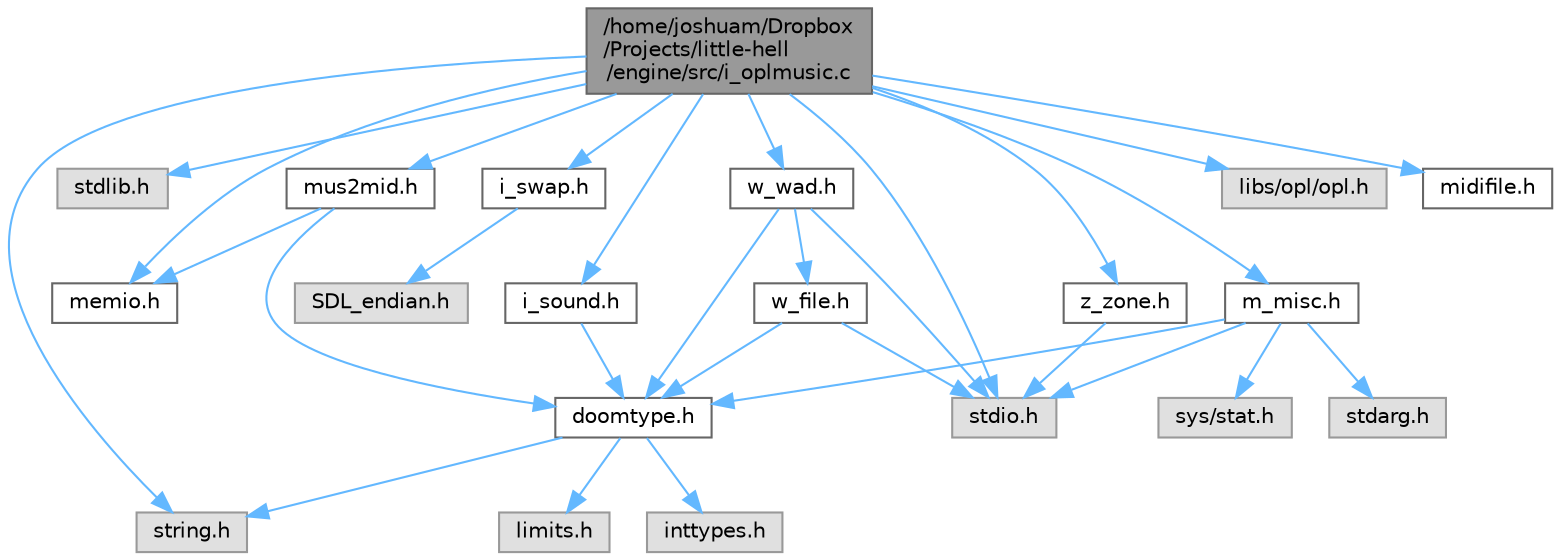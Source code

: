 digraph "/home/joshuam/Dropbox/Projects/little-hell/engine/src/i_oplmusic.c"
{
 // LATEX_PDF_SIZE
  bgcolor="transparent";
  edge [fontname=Helvetica,fontsize=10,labelfontname=Helvetica,labelfontsize=10];
  node [fontname=Helvetica,fontsize=10,shape=box,height=0.2,width=0.4];
  Node1 [label="/home/joshuam/Dropbox\l/Projects/little-hell\l/engine/src/i_oplmusic.c",height=0.2,width=0.4,color="gray40", fillcolor="grey60", style="filled", fontcolor="black",tooltip=" "];
  Node1 -> Node2 [color="steelblue1",style="solid"];
  Node2 [label="stdio.h",height=0.2,width=0.4,color="grey60", fillcolor="#E0E0E0", style="filled",tooltip=" "];
  Node1 -> Node3 [color="steelblue1",style="solid"];
  Node3 [label="stdlib.h",height=0.2,width=0.4,color="grey60", fillcolor="#E0E0E0", style="filled",tooltip=" "];
  Node1 -> Node4 [color="steelblue1",style="solid"];
  Node4 [label="string.h",height=0.2,width=0.4,color="grey60", fillcolor="#E0E0E0", style="filled",tooltip=" "];
  Node1 -> Node5 [color="steelblue1",style="solid"];
  Node5 [label="memio.h",height=0.2,width=0.4,color="grey40", fillcolor="white", style="filled",URL="$memio_8h.html",tooltip=" "];
  Node1 -> Node6 [color="steelblue1",style="solid"];
  Node6 [label="mus2mid.h",height=0.2,width=0.4,color="grey40", fillcolor="white", style="filled",URL="$mus2mid_8h.html",tooltip=" "];
  Node6 -> Node7 [color="steelblue1",style="solid"];
  Node7 [label="doomtype.h",height=0.2,width=0.4,color="grey40", fillcolor="white", style="filled",URL="$doomtype_8h.html",tooltip=" "];
  Node7 -> Node4 [color="steelblue1",style="solid"];
  Node7 -> Node8 [color="steelblue1",style="solid"];
  Node8 [label="inttypes.h",height=0.2,width=0.4,color="grey60", fillcolor="#E0E0E0", style="filled",tooltip=" "];
  Node7 -> Node9 [color="steelblue1",style="solid"];
  Node9 [label="limits.h",height=0.2,width=0.4,color="grey60", fillcolor="#E0E0E0", style="filled",tooltip=" "];
  Node6 -> Node5 [color="steelblue1",style="solid"];
  Node1 -> Node10 [color="steelblue1",style="solid"];
  Node10 [label="i_sound.h",height=0.2,width=0.4,color="grey40", fillcolor="white", style="filled",URL="$i__sound_8h.html",tooltip=" "];
  Node10 -> Node7 [color="steelblue1",style="solid"];
  Node1 -> Node11 [color="steelblue1",style="solid"];
  Node11 [label="i_swap.h",height=0.2,width=0.4,color="grey40", fillcolor="white", style="filled",URL="$i__swap_8h.html",tooltip=" "];
  Node11 -> Node12 [color="steelblue1",style="solid"];
  Node12 [label="SDL_endian.h",height=0.2,width=0.4,color="grey60", fillcolor="#E0E0E0", style="filled",tooltip=" "];
  Node1 -> Node13 [color="steelblue1",style="solid"];
  Node13 [label="m_misc.h",height=0.2,width=0.4,color="grey40", fillcolor="white", style="filled",URL="$m__misc_8h.html",tooltip=" "];
  Node13 -> Node2 [color="steelblue1",style="solid"];
  Node13 -> Node14 [color="steelblue1",style="solid"];
  Node14 [label="stdarg.h",height=0.2,width=0.4,color="grey60", fillcolor="#E0E0E0", style="filled",tooltip=" "];
  Node13 -> Node15 [color="steelblue1",style="solid"];
  Node15 [label="sys/stat.h",height=0.2,width=0.4,color="grey60", fillcolor="#E0E0E0", style="filled",tooltip=" "];
  Node13 -> Node7 [color="steelblue1",style="solid"];
  Node1 -> Node16 [color="steelblue1",style="solid"];
  Node16 [label="w_wad.h",height=0.2,width=0.4,color="grey40", fillcolor="white", style="filled",URL="$w__wad_8h.html",tooltip=" "];
  Node16 -> Node2 [color="steelblue1",style="solid"];
  Node16 -> Node7 [color="steelblue1",style="solid"];
  Node16 -> Node17 [color="steelblue1",style="solid"];
  Node17 [label="w_file.h",height=0.2,width=0.4,color="grey40", fillcolor="white", style="filled",URL="$w__file_8h.html",tooltip=" "];
  Node17 -> Node2 [color="steelblue1",style="solid"];
  Node17 -> Node7 [color="steelblue1",style="solid"];
  Node1 -> Node18 [color="steelblue1",style="solid"];
  Node18 [label="z_zone.h",height=0.2,width=0.4,color="grey40", fillcolor="white", style="filled",URL="$z__zone_8h.html",tooltip=" "];
  Node18 -> Node2 [color="steelblue1",style="solid"];
  Node1 -> Node19 [color="steelblue1",style="solid"];
  Node19 [label="libs/opl/opl.h",height=0.2,width=0.4,color="grey60", fillcolor="#E0E0E0", style="filled",tooltip=" "];
  Node1 -> Node20 [color="steelblue1",style="solid"];
  Node20 [label="midifile.h",height=0.2,width=0.4,color="grey40", fillcolor="white", style="filled",URL="$midifile_8h.html",tooltip=" "];
}
